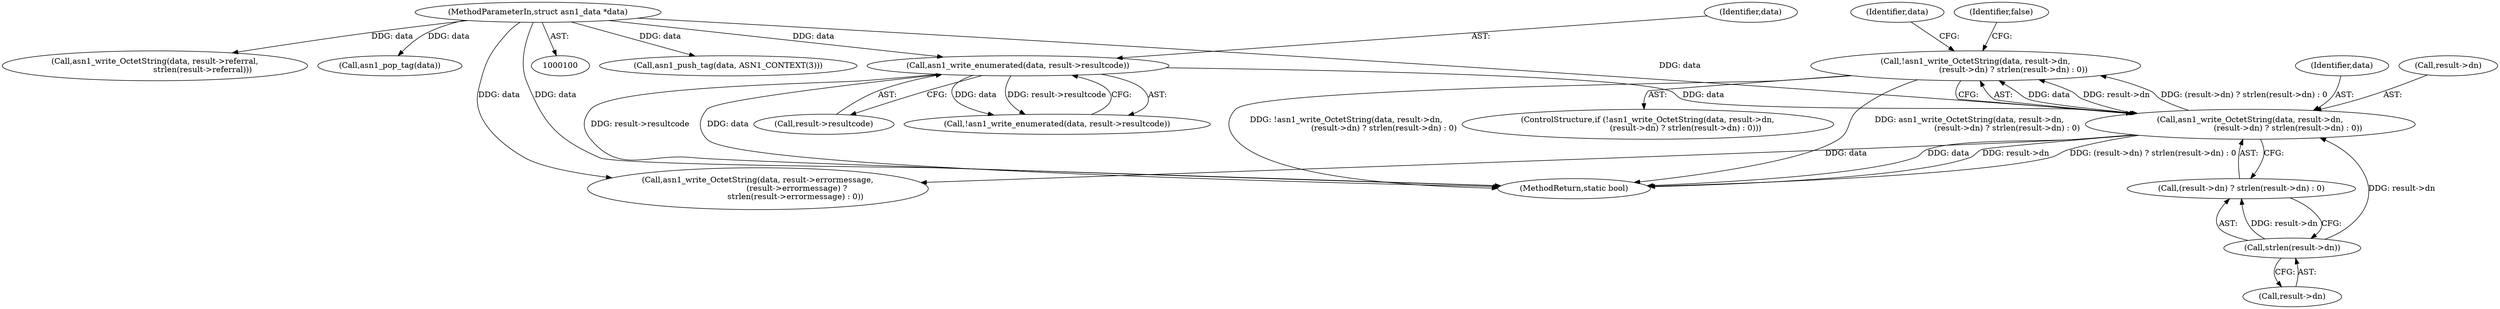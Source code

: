 digraph "0_samba_530d50a1abdcdf4d1775652d4c456c1274d83d8d_0@API" {
"1000114" [label="(Call,!asn1_write_OctetString(data, result->dn,\n                              (result->dn) ? strlen(result->dn) : 0))"];
"1000115" [label="(Call,asn1_write_OctetString(data, result->dn,\n                              (result->dn) ? strlen(result->dn) : 0))"];
"1000106" [label="(Call,asn1_write_enumerated(data, result->resultcode))"];
"1000101" [label="(MethodParameterIn,struct asn1_data *data)"];
"1000124" [label="(Call,strlen(result->dn))"];
"1000120" [label="(Call,(result->dn) ? strlen(result->dn) : 0)"];
"1000124" [label="(Call,strlen(result->dn))"];
"1000156" [label="(Call,asn1_push_tag(data, ASN1_CONTEXT(3)))"];
"1000164" [label="(Call,asn1_write_OctetString(data, result->referral,\n                                      strlen(result->referral)))"];
"1000101" [label="(MethodParameterIn,struct asn1_data *data)"];
"1000177" [label="(Call,asn1_pop_tag(data))"];
"1000105" [label="(Call,!asn1_write_enumerated(data, result->resultcode))"];
"1000125" [label="(Call,result->dn)"];
"1000114" [label="(Call,!asn1_write_OctetString(data, result->dn,\n                              (result->dn) ? strlen(result->dn) : 0))"];
"1000107" [label="(Identifier,data)"];
"1000115" [label="(Call,asn1_write_OctetString(data, result->dn,\n                              (result->dn) ? strlen(result->dn) : 0))"];
"1000106" [label="(Call,asn1_write_enumerated(data, result->resultcode))"];
"1000116" [label="(Identifier,data)"];
"1000133" [label="(Call,asn1_write_OctetString(data, result->errormessage,\n                               (result->errormessage) ?\n                              strlen(result->errormessage) : 0))"];
"1000183" [label="(MethodReturn,static bool)"];
"1000113" [label="(ControlStructure,if (!asn1_write_OctetString(data, result->dn,\n                              (result->dn) ? strlen(result->dn) : 0)))"];
"1000134" [label="(Identifier,data)"];
"1000108" [label="(Call,result->resultcode)"];
"1000117" [label="(Call,result->dn)"];
"1000130" [label="(Identifier,false)"];
"1000114" -> "1000113"  [label="AST: "];
"1000114" -> "1000115"  [label="CFG: "];
"1000115" -> "1000114"  [label="AST: "];
"1000130" -> "1000114"  [label="CFG: "];
"1000134" -> "1000114"  [label="CFG: "];
"1000114" -> "1000183"  [label="DDG: !asn1_write_OctetString(data, result->dn,\n                              (result->dn) ? strlen(result->dn) : 0)"];
"1000114" -> "1000183"  [label="DDG: asn1_write_OctetString(data, result->dn,\n                              (result->dn) ? strlen(result->dn) : 0)"];
"1000115" -> "1000114"  [label="DDG: data"];
"1000115" -> "1000114"  [label="DDG: result->dn"];
"1000115" -> "1000114"  [label="DDG: (result->dn) ? strlen(result->dn) : 0"];
"1000115" -> "1000120"  [label="CFG: "];
"1000116" -> "1000115"  [label="AST: "];
"1000117" -> "1000115"  [label="AST: "];
"1000120" -> "1000115"  [label="AST: "];
"1000115" -> "1000183"  [label="DDG: data"];
"1000115" -> "1000183"  [label="DDG: result->dn"];
"1000115" -> "1000183"  [label="DDG: (result->dn) ? strlen(result->dn) : 0"];
"1000106" -> "1000115"  [label="DDG: data"];
"1000101" -> "1000115"  [label="DDG: data"];
"1000124" -> "1000115"  [label="DDG: result->dn"];
"1000115" -> "1000133"  [label="DDG: data"];
"1000106" -> "1000105"  [label="AST: "];
"1000106" -> "1000108"  [label="CFG: "];
"1000107" -> "1000106"  [label="AST: "];
"1000108" -> "1000106"  [label="AST: "];
"1000105" -> "1000106"  [label="CFG: "];
"1000106" -> "1000183"  [label="DDG: result->resultcode"];
"1000106" -> "1000183"  [label="DDG: data"];
"1000106" -> "1000105"  [label="DDG: data"];
"1000106" -> "1000105"  [label="DDG: result->resultcode"];
"1000101" -> "1000106"  [label="DDG: data"];
"1000101" -> "1000100"  [label="AST: "];
"1000101" -> "1000183"  [label="DDG: data"];
"1000101" -> "1000133"  [label="DDG: data"];
"1000101" -> "1000156"  [label="DDG: data"];
"1000101" -> "1000164"  [label="DDG: data"];
"1000101" -> "1000177"  [label="DDG: data"];
"1000124" -> "1000120"  [label="AST: "];
"1000124" -> "1000125"  [label="CFG: "];
"1000125" -> "1000124"  [label="AST: "];
"1000120" -> "1000124"  [label="CFG: "];
"1000124" -> "1000120"  [label="DDG: result->dn"];
}
